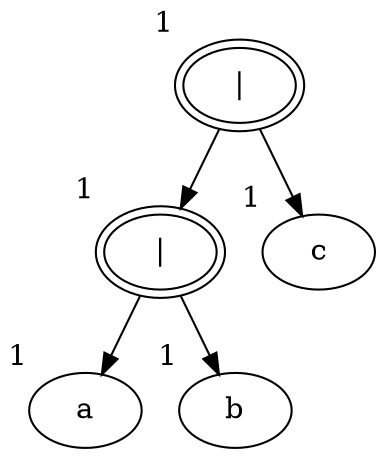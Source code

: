 digraph {
  94696414307040[label="|" xlabel="1" peripheries="2"]
  94696414306816[label="|" xlabel="1" peripheries="2"]
  94696414307040  ->  94696414306816
  94696414307120[label="c" xlabel="1" peripheries="1"]
  94696414307040  ->  94696414307120
  94696414306768[label="a" xlabel="1" peripheries="1"]
  94696414306816  ->  94696414306768
  94696414306720[label="b" xlabel="1" peripheries="1"]
  94696414306816  ->  94696414306720
}
